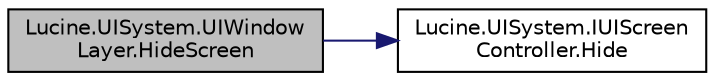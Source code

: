 digraph "Lucine.UISystem.UIWindowLayer.HideScreen"
{
 // LATEX_PDF_SIZE
  edge [fontname="Helvetica",fontsize="10",labelfontname="Helvetica",labelfontsize="10"];
  node [fontname="Helvetica",fontsize="10",shape=record];
  rankdir="LR";
  Node1 [label="Lucine.UISystem.UIWindow\lLayer.HideScreen",height=0.2,width=0.4,color="black", fillcolor="grey75", style="filled", fontcolor="black",tooltip="Hide the window with given window controller"];
  Node1 -> Node2 [color="midnightblue",fontsize="10",style="solid",fontname="Helvetica"];
  Node2 [label="Lucine.UISystem.IUIScreen\lController.Hide",height=0.2,width=0.4,color="black", fillcolor="white", style="filled",URL="$interface_lucine_1_1_u_i_system_1_1_i_u_i_screen_controller.html#a4dbd5e337799096854a4986a79cb834e",tooltip="Hide the screen by default using a Transition if defined in IUIScreenParameters"];
}
